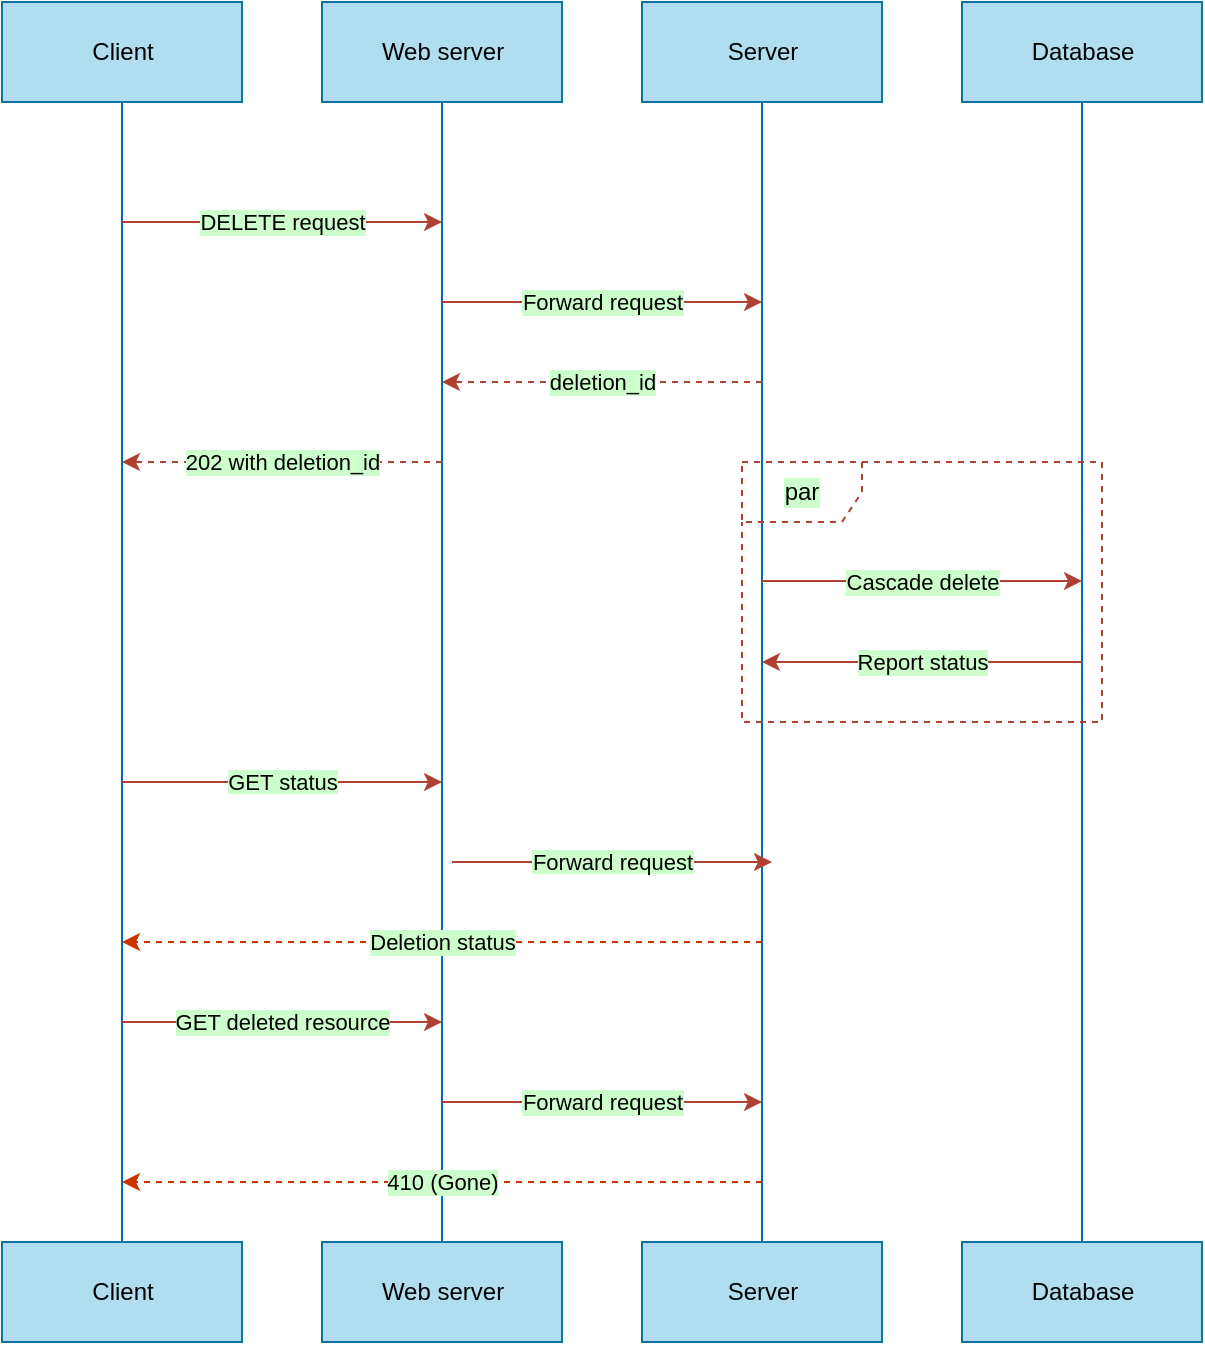 <mxfile>
    <diagram id="_WM_MWXVVEHOaWmJXZX4" name="Page-1">
        <mxGraphModel dx="931" dy="771" grid="1" gridSize="10" guides="1" tooltips="1" connect="1" arrows="1" fold="1" page="1" pageScale="1" pageWidth="850" pageHeight="1100" math="0" shadow="0">
            <root>
                <mxCell id="0"/>
                <mxCell id="1" parent="0"/>
                <mxCell id="4" value="" style="edgeStyle=none;html=1;endArrow=none;endFill=0;fillColor=#1ba1e2;strokeColor=#006EAF;" parent="1" source="2" target="3" edge="1">
                    <mxGeometry relative="1" as="geometry"/>
                </mxCell>
                <mxCell id="2" value="Server" style="html=1;fillColor=#b1ddf0;strokeColor=#10739e;fontColor=#000000;" parent="1" vertex="1">
                    <mxGeometry x="440" y="10" width="120" height="50" as="geometry"/>
                </mxCell>
                <mxCell id="3" value="Server" style="html=1;fillColor=#b1ddf0;strokeColor=#10739e;fontColor=#000000;" parent="1" vertex="1">
                    <mxGeometry x="440" y="630" width="120" height="50" as="geometry"/>
                </mxCell>
                <mxCell id="11" value="" style="edgeStyle=none;html=1;endArrow=none;endFill=0;fillColor=#1ba1e2;strokeColor=#006EAF;" parent="1" source="5" target="6" edge="1">
                    <mxGeometry relative="1" as="geometry"/>
                </mxCell>
                <mxCell id="5" value="Database" style="html=1;fillColor=#b1ddf0;strokeColor=#10739e;fontColor=#000000;" parent="1" vertex="1">
                    <mxGeometry x="600" y="10" width="120" height="50" as="geometry"/>
                </mxCell>
                <mxCell id="6" value="Database" style="html=1;fillColor=#b1ddf0;strokeColor=#10739e;fontColor=#000000;" parent="1" vertex="1">
                    <mxGeometry x="600" y="630" width="120" height="50" as="geometry"/>
                </mxCell>
                <mxCell id="12" value="" style="edgeStyle=none;html=1;endArrow=none;endFill=0;fillColor=#1ba1e2;strokeColor=#006EAF;" parent="1" source="7" target="8" edge="1">
                    <mxGeometry relative="1" as="geometry"/>
                </mxCell>
                <mxCell id="7" value="Web server" style="html=1;fillColor=#b1ddf0;strokeColor=#10739e;fontColor=#000000;" parent="1" vertex="1">
                    <mxGeometry x="280" y="10" width="120" height="50" as="geometry"/>
                </mxCell>
                <mxCell id="8" value="Web server" style="html=1;fillColor=#b1ddf0;strokeColor=#10739e;fontColor=#000000;" parent="1" vertex="1">
                    <mxGeometry x="280" y="630" width="120" height="50" as="geometry"/>
                </mxCell>
                <mxCell id="13" value="" style="edgeStyle=none;html=1;endArrow=none;endFill=0;fillColor=#1ba1e2;strokeColor=#006EAF;" parent="1" source="9" target="10" edge="1">
                    <mxGeometry relative="1" as="geometry"/>
                </mxCell>
                <mxCell id="9" value="Client" style="html=1;fillColor=#b1ddf0;strokeColor=#10739e;fontColor=#000000;" parent="1" vertex="1">
                    <mxGeometry x="120" y="10" width="120" height="50" as="geometry"/>
                </mxCell>
                <mxCell id="10" value="Client" style="html=1;fillColor=#b1ddf0;strokeColor=#10739e;fontColor=#000000;" parent="1" vertex="1">
                    <mxGeometry x="120" y="630" width="120" height="50" as="geometry"/>
                </mxCell>
                <mxCell id="15" value="" style="endArrow=classic;html=1;fontColor=#000000;labelBackgroundColor=#CCFFCC;fillColor=#fad9d5;strokeColor=#ae4132;" parent="1" edge="1">
                    <mxGeometry relative="1" as="geometry">
                        <mxPoint x="180" y="120" as="sourcePoint"/>
                        <mxPoint x="340" y="120" as="targetPoint"/>
                    </mxGeometry>
                </mxCell>
                <mxCell id="16" value="DELETE request" style="edgeLabel;resizable=0;html=1;align=center;verticalAlign=middle;fontColor=#000000;labelBackgroundColor=#CCFFCC;" parent="15" connectable="0" vertex="1">
                    <mxGeometry relative="1" as="geometry"/>
                </mxCell>
                <mxCell id="17" value="" style="endArrow=classic;html=1;fontColor=#000000;labelBackgroundColor=#CCFFCC;fillColor=#fad9d5;strokeColor=#ae4132;" parent="1" edge="1">
                    <mxGeometry relative="1" as="geometry">
                        <mxPoint x="340" y="160" as="sourcePoint"/>
                        <mxPoint x="500" y="160" as="targetPoint"/>
                    </mxGeometry>
                </mxCell>
                <mxCell id="18" value="Forward request" style="edgeLabel;resizable=0;html=1;align=center;verticalAlign=middle;fontColor=#000000;labelBackgroundColor=#CCFFCC;" parent="17" connectable="0" vertex="1">
                    <mxGeometry relative="1" as="geometry"/>
                </mxCell>
                <mxCell id="19" value="" style="endArrow=classic;html=1;fontColor=#000000;labelBackgroundColor=#CCFFCC;fillColor=#fad9d5;strokeColor=#ae4132;dashed=1;" parent="1" edge="1">
                    <mxGeometry relative="1" as="geometry">
                        <mxPoint x="340" y="240" as="sourcePoint"/>
                        <mxPoint x="180" y="240" as="targetPoint"/>
                    </mxGeometry>
                </mxCell>
                <mxCell id="20" value="202 with deletion_id" style="edgeLabel;resizable=0;html=1;align=center;verticalAlign=middle;fontColor=#000000;labelBackgroundColor=#CCFFCC;" parent="19" connectable="0" vertex="1">
                    <mxGeometry relative="1" as="geometry"/>
                </mxCell>
                <mxCell id="21" value="" style="endArrow=classic;html=1;fontColor=#000000;labelBackgroundColor=#CCFFCC;fillColor=#fad9d5;strokeColor=#ae4132;dashed=1;" parent="1" edge="1">
                    <mxGeometry relative="1" as="geometry">
                        <mxPoint x="500" y="200" as="sourcePoint"/>
                        <mxPoint x="340" y="200" as="targetPoint"/>
                    </mxGeometry>
                </mxCell>
                <mxCell id="22" value="deletion_id" style="edgeLabel;resizable=0;html=1;align=center;verticalAlign=middle;fontColor=#000000;labelBackgroundColor=#CCFFCC;" parent="21" connectable="0" vertex="1">
                    <mxGeometry relative="1" as="geometry"/>
                </mxCell>
                <mxCell id="25" value="par" style="shape=umlFrame;whiteSpace=wrap;html=1;labelBackgroundColor=#CCFFCC;fontColor=#000000;strokeColor=#AE4132;dashed=1;fillColor=none;" parent="1" vertex="1">
                    <mxGeometry x="490" y="240" width="180" height="130" as="geometry"/>
                </mxCell>
                <mxCell id="26" value="" style="endArrow=classic;html=1;fontColor=#000000;labelBackgroundColor=#CCFFCC;fillColor=#fad9d5;strokeColor=#ae4132;" parent="1" edge="1">
                    <mxGeometry relative="1" as="geometry">
                        <mxPoint x="500" y="299.5" as="sourcePoint"/>
                        <mxPoint x="660" y="299.5" as="targetPoint"/>
                    </mxGeometry>
                </mxCell>
                <mxCell id="27" value="Cascade delete" style="edgeLabel;resizable=0;html=1;align=center;verticalAlign=middle;fontColor=#000000;labelBackgroundColor=#CCFFCC;" parent="26" connectable="0" vertex="1">
                    <mxGeometry relative="1" as="geometry"/>
                </mxCell>
                <mxCell id="28" value="" style="endArrow=classic;html=1;fontColor=#000000;labelBackgroundColor=#CCFFCC;fillColor=#fad9d5;strokeColor=#ae4132;" parent="1" edge="1">
                    <mxGeometry relative="1" as="geometry">
                        <mxPoint x="660" y="340" as="sourcePoint"/>
                        <mxPoint x="500" y="340" as="targetPoint"/>
                    </mxGeometry>
                </mxCell>
                <mxCell id="29" value="Report status" style="edgeLabel;resizable=0;html=1;align=center;verticalAlign=middle;fontColor=#000000;labelBackgroundColor=#CCFFCC;" parent="28" connectable="0" vertex="1">
                    <mxGeometry relative="1" as="geometry"/>
                </mxCell>
                <mxCell id="32" value="" style="endArrow=classic;html=1;fontColor=#000000;labelBackgroundColor=#CCFFCC;fillColor=#fad9d5;strokeColor=#ae4132;" parent="1" edge="1">
                    <mxGeometry relative="1" as="geometry">
                        <mxPoint x="180" y="400" as="sourcePoint"/>
                        <mxPoint x="340" y="400" as="targetPoint"/>
                    </mxGeometry>
                </mxCell>
                <mxCell id="33" value="&lt;span style=&quot;color: rgba(0, 0, 0, 0); font-family: monospace; font-size: 0px; text-align: start; background-color: rgb(42, 37, 47);&quot;&gt;%3CmxGraphModel%3E%3Croot%3E%3CmxCell%20id%3D%220%22%2F%3E%3CmxCell%20id%3D%221%22%20parent%3D%220%22%2F%3E%3CmxCell%20id%3D%222%22%20value%3D%22%26lt%3Bspan%20style%3D%26quot%3Bcolor%3A%20rgb(0%2C%200%2C%200)%3B%20font-family%3A%20Helvetica%3B%20font-size%3A%2011px%3B%20font-style%3A%20normal%3B%20font-variant-ligatures%3A%20normal%3B%20font-variant-caps%3A%20normal%3B%20font-weight%3A%20400%3B%20letter-spacing%3A%20normal%3B%20orphans%3A%202%3B%20text-align%3A%20center%3B%20text-indent%3A%200px%3B%20text-transform%3A%20none%3B%20widows%3A%202%3B%20word-spacing%3A%200px%3B%20-webkit-text-stroke-width%3A%200px%3B%20background-color%3A%20rgb(204%2C%20255%2C%20204)%3B%20text-decoration-thickness%3A%20initial%3B%20text-decoration-style%3A%20initial%3B%20text-decoration-color%3A%20initial%3B%20float%3A%20none%3B%20display%3A%20inline%20!important%3B%26quot%3B%26gt%3BForward%20request%26lt%3B%2Fspan%26gt%3B%22%20style%3D%22edgeLabel%3Bresizable%3D0%3Bhtml%3D1%3Balign%3Dcenter%3BverticalAlign%3Dmiddle%3BfontColor%3D%23000000%3B%22%20connectable%3D%220%22%20vertex%3D%221%22%20parent%3D%221%22%3E%3CmxGeometry%20x%3D%22425%22%20y%3D%22440%22%20as%3D%22geometry%22%2F%3E%3C%2FmxCell%3E%3C%2Froot%3E%3C%2FmxGraphModel%3E&lt;/span&gt;" style="edgeLabel;resizable=0;html=1;align=center;verticalAlign=middle;fontColor=#000000;" parent="32" connectable="0" vertex="1">
                    <mxGeometry relative="1" as="geometry"/>
                </mxCell>
                <mxCell id="34" value="" style="endArrow=classic;html=1;fontColor=#000000;labelBackgroundColor=#CCFFCC;fillColor=#fad9d5;strokeColor=#ae4132;" parent="1" edge="1">
                    <mxGeometry relative="1" as="geometry">
                        <mxPoint x="345" y="440" as="sourcePoint"/>
                        <mxPoint x="505" y="440" as="targetPoint"/>
                    </mxGeometry>
                </mxCell>
                <mxCell id="35" value="&lt;span style=&quot;color: rgb(0, 0, 0); font-family: Helvetica; font-size: 11px; font-style: normal; font-variant-ligatures: normal; font-variant-caps: normal; font-weight: 400; letter-spacing: normal; orphans: 2; text-align: center; text-indent: 0px; text-transform: none; widows: 2; word-spacing: 0px; -webkit-text-stroke-width: 0px; background-color: rgb(204, 255, 204); text-decoration-thickness: initial; text-decoration-style: initial; text-decoration-color: initial; float: none; display: inline !important;&quot;&gt;Forward request&lt;/span&gt;" style="edgeLabel;resizable=0;html=1;align=center;verticalAlign=middle;fontColor=#000000;" parent="34" connectable="0" vertex="1">
                    <mxGeometry relative="1" as="geometry"/>
                </mxCell>
                <mxCell id="36" value="" style="endArrow=classic;html=1;dashed=1;labelBackgroundColor=#CCFFCC;fontColor=#000000;fillColor=#fa6800;strokeColor=#C73500;" parent="1" edge="1">
                    <mxGeometry relative="1" as="geometry">
                        <mxPoint x="500" y="480" as="sourcePoint"/>
                        <mxPoint x="180" y="480" as="targetPoint"/>
                    </mxGeometry>
                </mxCell>
                <mxCell id="37" value="Deletion status" style="edgeLabel;resizable=0;html=1;align=center;verticalAlign=middle;dashed=1;labelBackgroundColor=#CCFFCC;strokeColor=#CCFFCC;fontColor=#000000;" parent="36" connectable="0" vertex="1">
                    <mxGeometry relative="1" as="geometry"/>
                </mxCell>
                <mxCell id="40" value="&lt;span style=&quot;color: rgb(0, 0, 0); font-family: Helvetica; font-size: 11px; font-style: normal; font-variant-ligatures: normal; font-variant-caps: normal; font-weight: 400; letter-spacing: normal; orphans: 2; text-align: center; text-indent: 0px; text-transform: none; widows: 2; word-spacing: 0px; -webkit-text-stroke-width: 0px; background-color: rgb(204, 255, 204); text-decoration-thickness: initial; text-decoration-style: initial; text-decoration-color: initial; float: none; display: inline !important;&quot;&gt;GET status&lt;/span&gt;" style="edgeLabel;resizable=0;html=1;align=center;verticalAlign=middle;fontColor=#000000;" parent="1" connectable="0" vertex="1">
                    <mxGeometry x="260" y="400" as="geometry"/>
                </mxCell>
                <mxCell id="41" value="" style="endArrow=classic;html=1;fontColor=#000000;labelBackgroundColor=#CCFFCC;fillColor=#fad9d5;strokeColor=#ae4132;" parent="1" edge="1">
                    <mxGeometry relative="1" as="geometry">
                        <mxPoint x="180" y="520" as="sourcePoint"/>
                        <mxPoint x="340" y="520" as="targetPoint"/>
                    </mxGeometry>
                </mxCell>
                <mxCell id="42" value="GET deleted resource" style="edgeLabel;resizable=0;html=1;align=center;verticalAlign=middle;fontColor=#000000;labelBackgroundColor=#CCFFCC;" parent="41" connectable="0" vertex="1">
                    <mxGeometry relative="1" as="geometry"/>
                </mxCell>
                <mxCell id="43" value="" style="endArrow=classic;html=1;fontColor=#000000;labelBackgroundColor=#CCFFCC;fillColor=#fad9d5;strokeColor=#ae4132;" parent="1" edge="1">
                    <mxGeometry relative="1" as="geometry">
                        <mxPoint x="340" y="560" as="sourcePoint"/>
                        <mxPoint x="500" y="560" as="targetPoint"/>
                    </mxGeometry>
                </mxCell>
                <mxCell id="44" value="Forward request" style="edgeLabel;resizable=0;html=1;align=center;verticalAlign=middle;fontColor=#000000;labelBackgroundColor=#CCFFCC;" parent="43" connectable="0" vertex="1">
                    <mxGeometry relative="1" as="geometry"/>
                </mxCell>
                <mxCell id="45" value="" style="endArrow=classic;html=1;dashed=1;labelBackgroundColor=#CCFFCC;fontColor=#000000;fillColor=#fa6800;strokeColor=#C73500;" parent="1" edge="1">
                    <mxGeometry relative="1" as="geometry">
                        <mxPoint x="500" y="600" as="sourcePoint"/>
                        <mxPoint x="180" y="600" as="targetPoint"/>
                    </mxGeometry>
                </mxCell>
                <mxCell id="46" value="410 (Gone)" style="edgeLabel;resizable=0;html=1;align=center;verticalAlign=middle;dashed=1;labelBackgroundColor=#CCFFCC;strokeColor=#CCFFCC;fontColor=#000000;" parent="45" connectable="0" vertex="1">
                    <mxGeometry relative="1" as="geometry"/>
                </mxCell>
            </root>
        </mxGraphModel>
    </diagram>
</mxfile>
